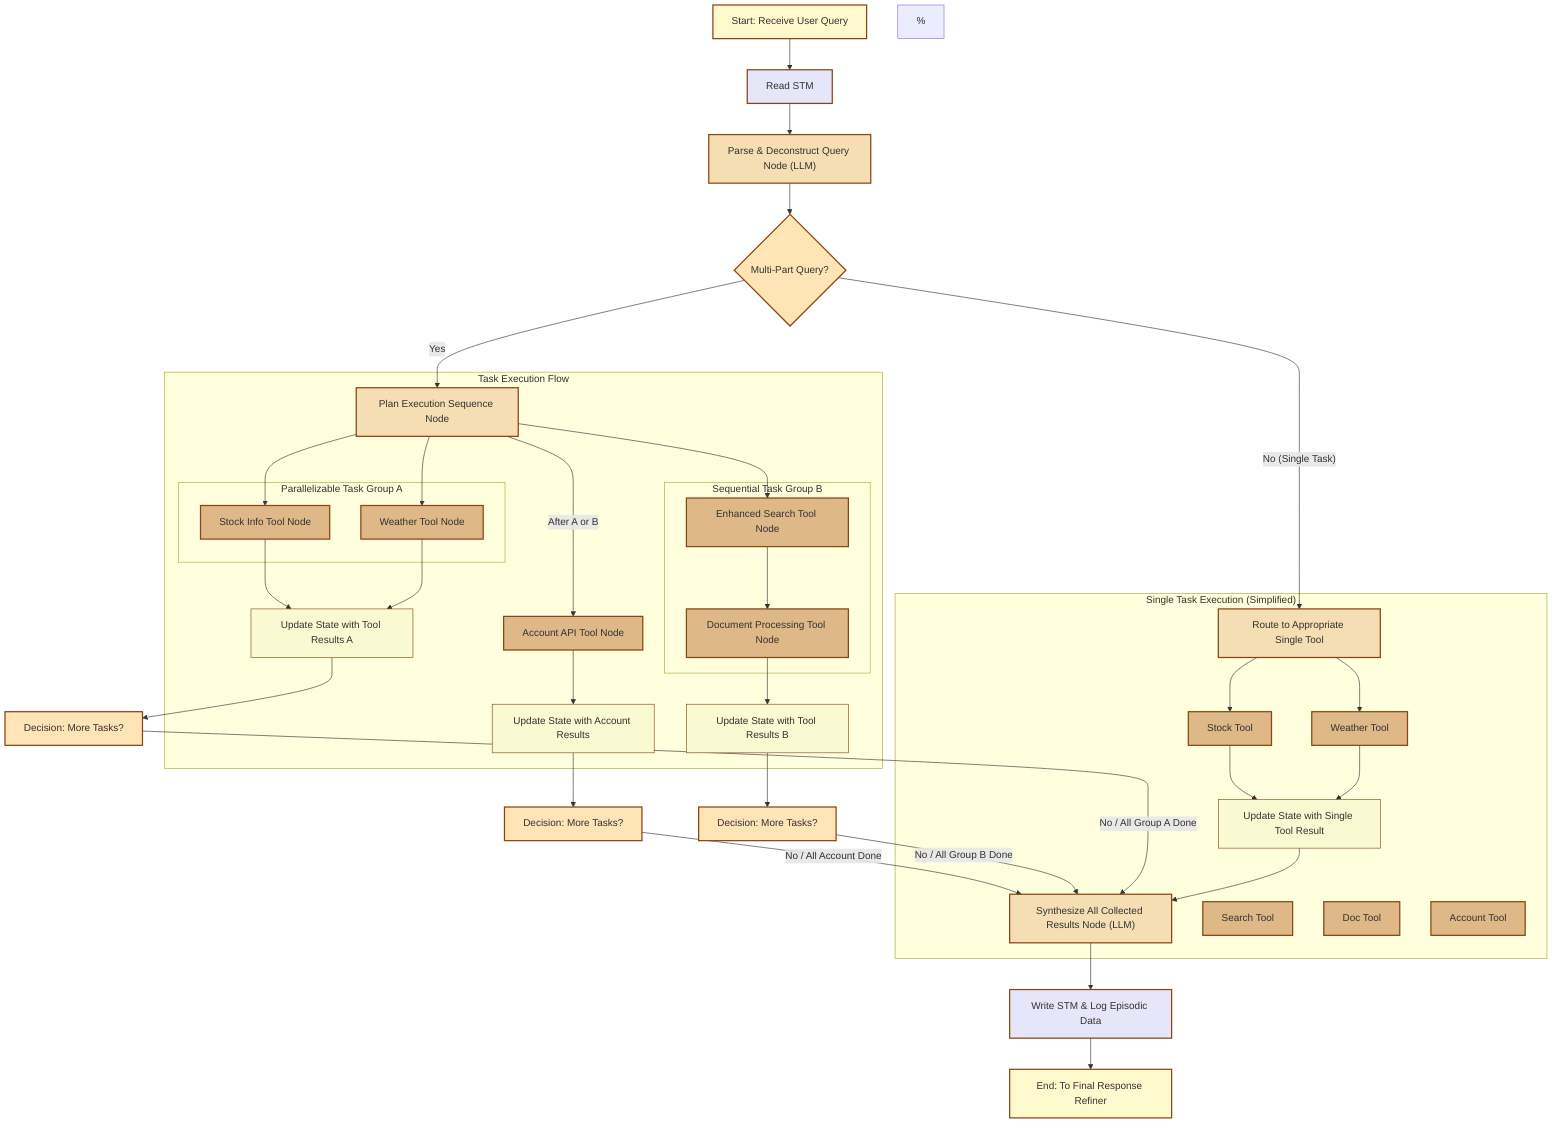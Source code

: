 %%{
  init: {
    'theme': 'base',
    'themeVariables': {
      'fontFamily': 'Comic Sans MS, cursive',
      'fontSize': '14px',
      'primaryColor': '#FFFACD',       древний пергамент (для фона графа)
      'nodeBorder': '#8B4513',        седельно-коричневый (для границ узлов)
      'lineColor': '#A0522D',         охра (для линий)
      'primaryTextColor': '#5C4033',  темно-коричневый (для текста)
      'secondaryColor': '#DEB887',    светло-коричневый (для узлов инструментов)
      'tertiaryColor': '#F5DEB3',     пшеничный (для узлов обработки)
      'edgeLabelBackground':'#FFFFE0', светло-желтый (для меток ребер)
      'clusterBkg': '#FFFFE0'       светло-желтый (для фона кластеров)
    },
    'flowchart': {
      'curve': 'basis'
    }
  }
}%%

graph TD
    classDef langGraphCore fill:#FFFACD,stroke:#8B4513,stroke-width:2px;
    classDef toolNode fill:#DEB887,stroke:#8B4513,stroke-width:2px;
    classDef logicNode fill:#F5DEB3,stroke:#8B4513,stroke-width:2px;
    classDef decisionNode fill:#FFE4B5,stroke:#8B4513,stroke-width:2px,shape:diamond;
    classDef memoryNode fill:#E6E6FA,stroke:#8B4513,stroke-width:2px,shape:cylinder;
    classDef stateNode fill:#FAFAD2,stroke:#8B4513,stroke-width:1px,shape:parallelogram;

    Start[Start: Receive User Query]:::langGraphCore
    STM_Read[Read STM]:::memoryNode
    ParseQuery["Parse & Deconstruct Query Node (LLM)"]:::logicNode
    Decision_MultiPart{Multi-Part Query?}:::decisionNode

    subgraph "Task Execution Flow"
        direction LR
        TaskPlanner[Plan Execution Sequence Node]:::logicNode

        subgraph "Parallelizable Task Group A"
            Tool_Stock[Stock Info Tool Node]:::toolNode
            Tool_Weather[Weather Tool Node]:::toolNode
        end

        subgraph "Sequential Task Group B"
            Tool_Search[Enhanced Search Tool Node]:::toolNode
            Tool_DocProcess[Document Processing Tool Node]:::toolNode
            Tool_Search --> Tool_DocProcess
        end

        Tool_Account[Account API Tool Node]:::toolNode
        State_Update1[Update State with Tool Results A]:::stateNode
        State_Update2[Update State with Tool Results B]:::stateNode
        State_Update3[Update State with Account Results]:::stateNode
    end

    SynthesizeResults["Synthesize All Collected Results Node (LLM)"]:::logicNode
    STM_Write[Write STM & Log Episodic Data]:::memoryNode
    End_Phase6[End: To Final Response Refiner]:::langGraphCore

    %% Connections
    Start --> STM_Read;
    STM_Read --> ParseQuery;
    ParseQuery --> Decision_MultiPart;

    Decision_MultiPart -- Yes --> TaskPlanner;
    Decision_MultiPart -- No (Single Task) --> RouteToSingleTool;

    TaskPlanner --> Tool_Stock;
    TaskPlanner --> Tool_Weather;
    %% Simplified, could be more complex routing
    TaskPlanner -- After A or B --> Tool_Account; %

    Tool_Stock --> State_Update1;
    Tool_Weather --> State_Update1;

    TaskPlanner --> Tool_Search;
    Tool_DocProcess --> State_Update2;

    Tool_Account --> State_Update3;

    State_Update1 --> MaybeSynthesizeA[Decision: More Tasks?];
    State_Update2 --> MaybeSynthesizeB[Decision: More Tasks?];
    State_Update3 --> MaybeSynthesizeC[Decision: More Tasks?];

    MaybeSynthesizeA -- No / All Group A Done --> SynthesizeResults;
    MaybeSynthesizeB -- No / All Group B Done --> SynthesizeResults;
    MaybeSynthesizeC -- No / All Account Done --> SynthesizeResults;
    %% Simplified synthesis trigger; in reality, more complex join/sync logic

    %% Placeholder for single task routing
    subgraph "Single Task Execution (Simplified)"
        RouteToSingleTool[Route to Appropriate Single Tool]:::logicNode
        SingleTool_Stock[Stock Tool]:::toolNode
        SingleTool_Weather[Weather Tool]:::toolNode
        SingleTool_Search[Search Tool]:::toolNode
        SingleTool_Doc[Doc Tool]:::toolNode
        SingleTool_Account[Account Tool]:::toolNode
        State_Update_Single[Update State with Single Tool Result]:::stateNode

        RouteToSingleTool --> SingleTool_Stock;
        RouteToSingleTool --> SingleTool_Weather;
        %% ... other single tool routes
        SingleTool_Stock --> State_Update_Single;
        SingleTool_Weather --> State_Update_Single;
        State_Update_Single --> SynthesizeResults;
    end


    SynthesizeResults --> STM_Write;
    STM_Write --> End_Phase6;

    %% Apply classes
    class Start,End_Phase6 langGraphCore;
    class STM_Read,STM_Write memoryNode;
    class ParseQuery,TaskPlanner,RouteToSingleTool,SynthesizeResults logicNode;
    class Decision_MultiPart,MaybeSynthesizeA,MaybeSynthesizeB,MaybeSynthesizeC decisionNode;
    class Tool_Stock,Tool_Weather,Tool_Search,Tool_DocProcess,Tool_Account toolNode;
    class SingleTool_Stock,SingleTool_Weather,SingleTool_Search,SingleTool_Doc,SingleTool_Account toolNode;
    class State_Update1,State_Update2,State_Update3,State_Update_Single stateNode;

    %% title Phase 6 Architecture: Advanced LangGraph Reasoning & Tool Flow